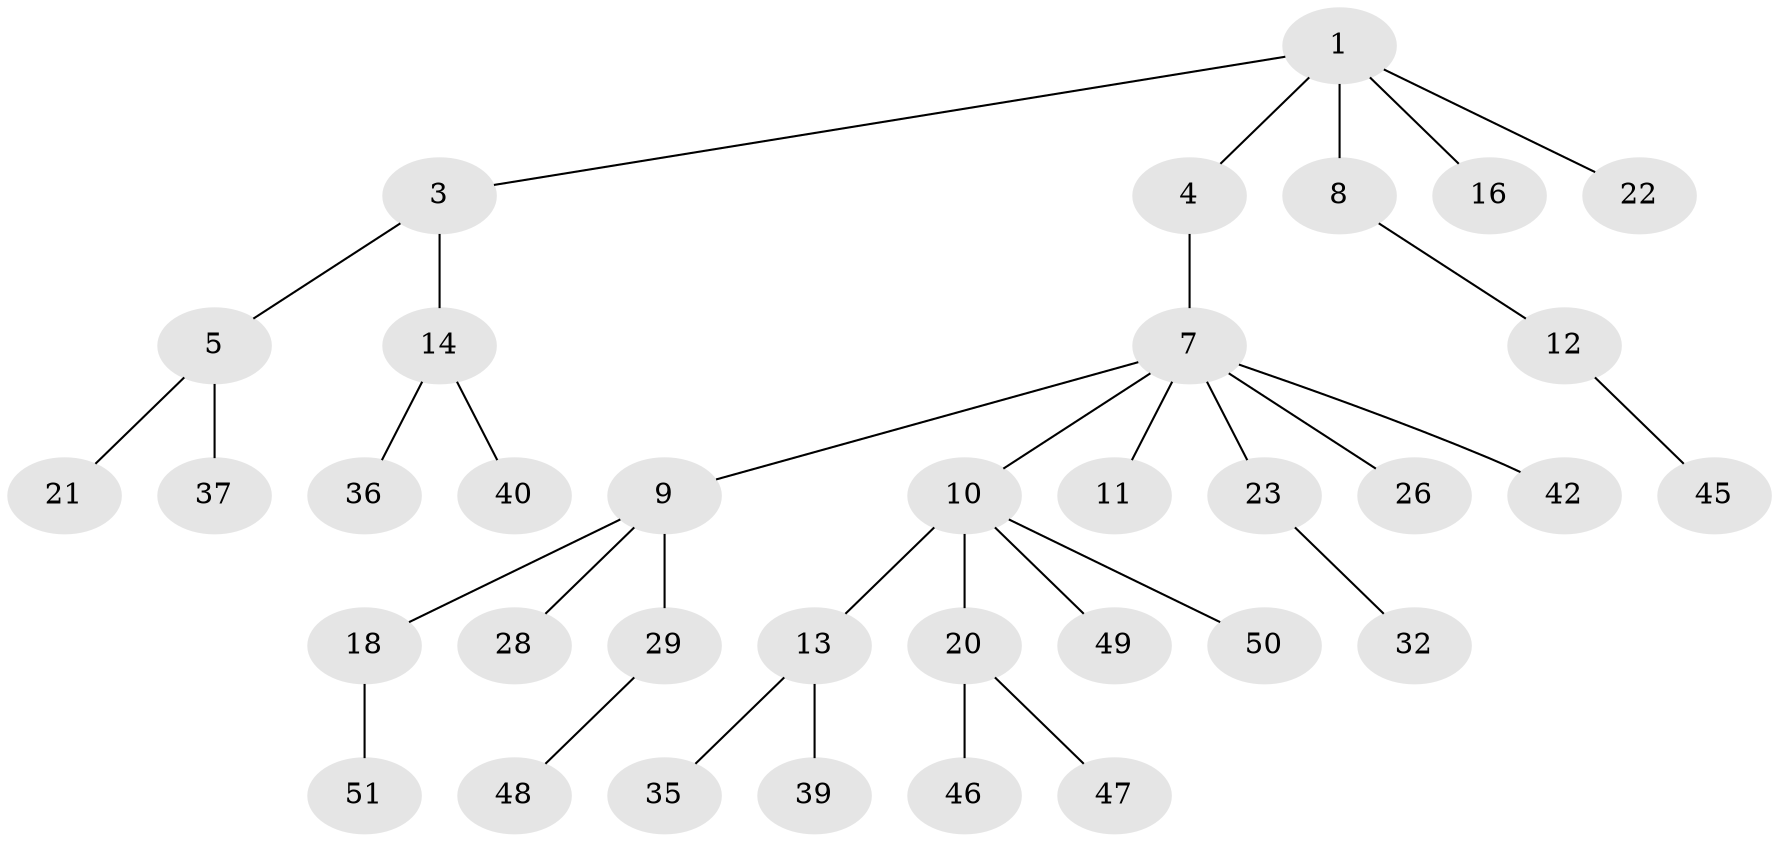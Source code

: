 // Generated by graph-tools (version 1.1) at 2025/24/03/03/25 07:24:08]
// undirected, 35 vertices, 34 edges
graph export_dot {
graph [start="1"]
  node [color=gray90,style=filled];
  1 [super="+2"];
  3;
  4 [super="+15"];
  5 [super="+6"];
  7 [super="+17"];
  8;
  9 [super="+19"];
  10 [super="+33"];
  11;
  12 [super="+27"];
  13 [super="+43"];
  14 [super="+30"];
  16;
  18 [super="+44"];
  20 [super="+25"];
  21;
  22 [super="+34"];
  23 [super="+24"];
  26;
  28 [super="+38"];
  29 [super="+31"];
  32 [super="+41"];
  35;
  36;
  37;
  39;
  40;
  42;
  45;
  46;
  47;
  48;
  49;
  50;
  51;
  1 -- 3;
  1 -- 16;
  1 -- 22;
  1 -- 8;
  1 -- 4;
  3 -- 5;
  3 -- 14;
  4 -- 7;
  5 -- 21;
  5 -- 37;
  7 -- 9;
  7 -- 10;
  7 -- 11;
  7 -- 42;
  7 -- 26;
  7 -- 23;
  8 -- 12;
  9 -- 18;
  9 -- 28;
  9 -- 29;
  10 -- 13;
  10 -- 20;
  10 -- 50;
  10 -- 49;
  12 -- 45;
  13 -- 35;
  13 -- 39;
  14 -- 40;
  14 -- 36;
  18 -- 51;
  20 -- 47;
  20 -- 46;
  23 -- 32;
  29 -- 48;
}
